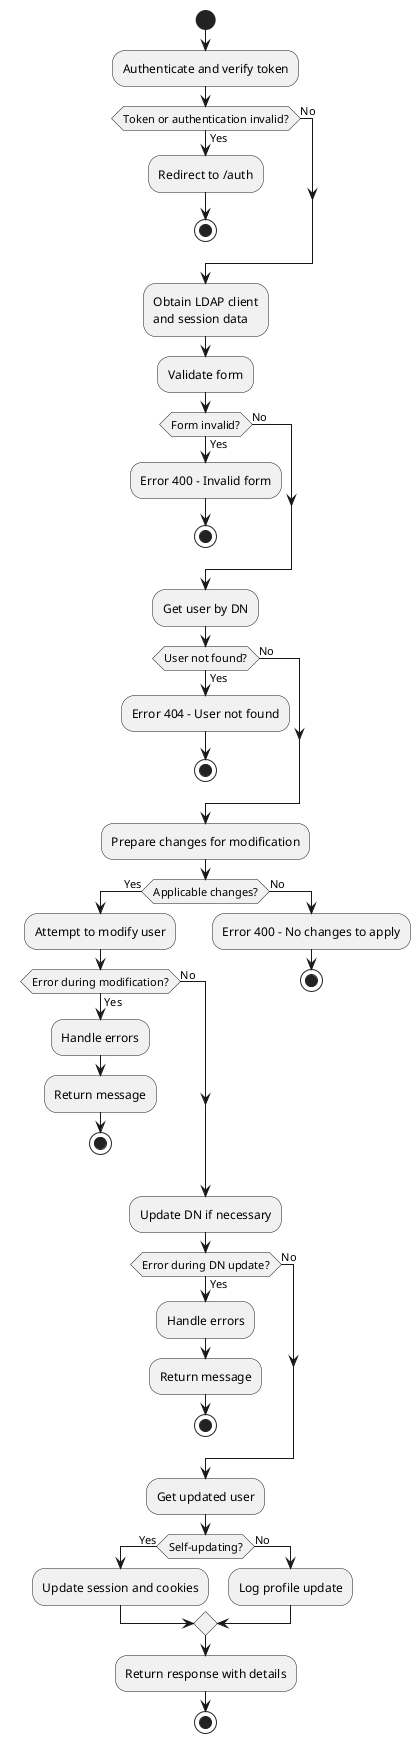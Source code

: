 @startuml flow-diagram update user

|User|
start

:Authenticate and verify token;
if (Token or authentication invalid?) then (Yes)
    :Redirect to /auth;
    stop
else (No)
endif


:Obtain LDAP client\nand session data;

:Validate form;
if (Form invalid?) then (Yes)
    :Error 400 - Invalid form;
    stop
else (No)
endif

:Get user by DN;
if (User not found?) then (Yes)
    :Error 404 - User not found;
    stop
else (No)
endif

:Prepare changes for modification;

if (Applicable changes?) then (Yes)
    :Attempt to modify user;
    if (Error during modification?) then (Yes)
        :Handle errors;
        :Return message;
        stop
    else (No)
    endif
else (No)
    :Error 400 - No changes to apply;
    stop
endif

:Update DN if necessary;
if (Error during DN update?) then (Yes)
    :Handle errors;
    :Return message;
    stop
else (No)
endif

:Get updated user;
if (Self-updating?) then (Yes)
    :Update session and cookies;
else (No)
    :Log profile update;
endif

:Return response with details;
stop

@enduml
